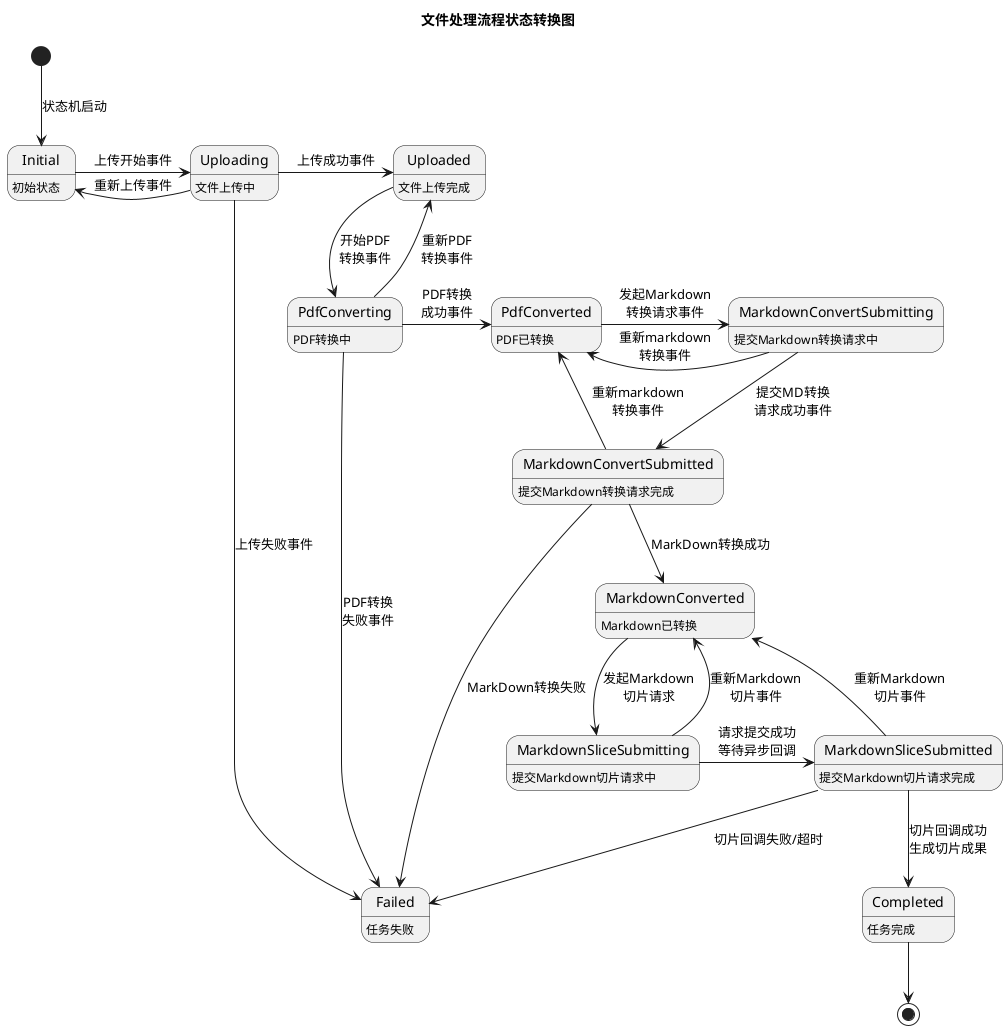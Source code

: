 @startuml 任务状态转换图（含异步回调）
title 文件处理流程状态转换图

' 定义状态及描述（区分同步流程与异步回调流程）
state Initial: 初始状态
state Uploading: 文件上传中
state Uploaded: 文件上传完成
state PdfConverting: PDF转换中
state PdfConverted: PDF已转换

' Markdown转换异步流程状态（提交请求+等待回调）
state MarkdownConvertSubmitting: 提交Markdown转换请求中
state MarkdownConvertSubmitted: 提交Markdown转换请求完成
state MarkdownConverted: Markdown已转换

' Markdown切片异步流程状态（提交请求+等待回调）
state MarkdownSliceSubmitting: 提交Markdown切片请求中
state MarkdownSliceSubmitted: 提交Markdown切片请求完成
state Completed: 任务完成
state Failed: 任务失败

' 定义状态转换关系
[*] --> Initial: 状态机启动
Initial -> Uploading: 上传开始事件
Uploading -> Uploaded: 上传成功事件
Uploading -> Failed: 上传失败事件

Uploaded --> PdfConverting: 开始PDF\n转换事件
PdfConverting -> PdfConverted: PDF转换\n成功事件
PdfConverting -> Failed: PDF转换\n失败事件


' Markdown转换异步流程转换（新增提交请求→等待回调逻辑）
PdfConverted -> MarkdownConvertSubmitting: 发起Markdown\n转换请求事件
MarkdownConvertSubmitting --> MarkdownConvertSubmitted: 提交MD转换\n请求成功事件
MarkdownConvertSubmitted --> MarkdownConverted: MarkDown转换成功
MarkdownConvertSubmitted --> Failed: MarkDown转换失败

' Markdown切片异步流程转换（新增提交请求→等待回调逻辑）
MarkdownConverted --> MarkdownSliceSubmitting: 发起Markdown\n切片请求
MarkdownSliceSubmitting -> MarkdownSliceSubmitted: 请求提交成功\n等待异步回调
MarkdownSliceSubmitted --> Completed: 切片回调成功\n生成切片成果
MarkdownSliceSubmitted --> Failed: 切片回调失败/超时

' 异常处理逻辑
Uploading -> Initial: 重新上传事件
PdfConverting -> Uploaded: 重新PDF\n转换事件
MarkdownConvertSubmitting -> PdfConverted: 重新markdown\n转换事件
MarkdownConvertSubmitted -> PdfConverted: 重新markdown\n转换事件
MarkdownSliceSubmitting -> MarkdownConverted: 重新Markdown\n切片事件
MarkdownSliceSubmitted -> MarkdownConverted: 重新Markdown\n切片事件
'MarkdownSliceSubmitting -> Failed: 强制失败
'PdfConverting -> Failed: 强制失败
'Uploading -> Failed: 强制失败
'Failed -> Completed: 强制完成
'Completed -> Failed: 强制失败

' 流程终点
Completed --> [*]

' 添加注释说明异步逻辑
'note right of MarkdownConvertSubmitted: 异步回调机制：\n1. 提交转换请求后释放资源\n2. 回调通知时唤醒处理流程
'note left of MarkdownSliceSubmitted: 切片任务异步执行：\n- 支持大文件分片处理\n- 回调携带切片元数据
'note bottom of MarkdownConvertSubmitting: 提交请求包含：\nPDF文件ID+转换参数\n（标题识别/表格处理等）
@enduml
